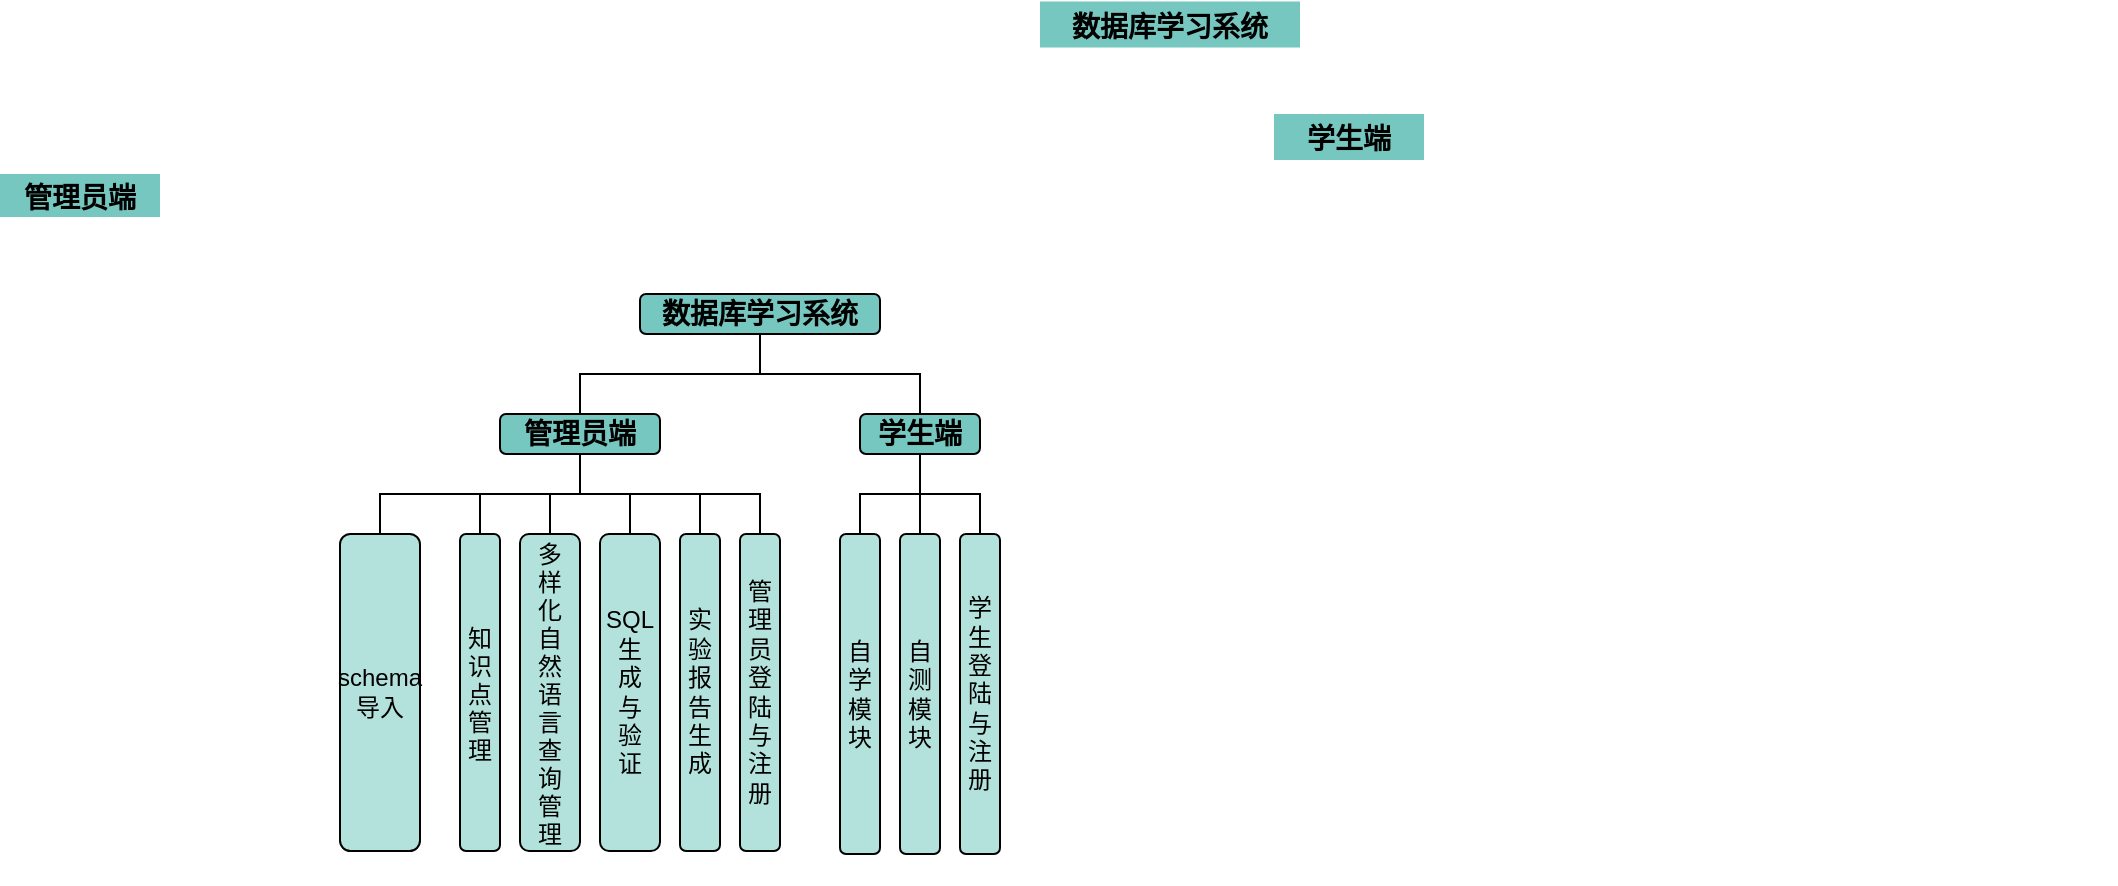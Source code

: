 <mxfile version="26.1.3">
  <diagram id="C5RBs43oDa-KdzZeNtuy" name="Page-1">
    <mxGraphModel dx="683" dy="421" grid="0" gridSize="10" guides="1" tooltips="1" connect="1" arrows="1" fold="1" page="1" pageScale="1" pageWidth="827" pageHeight="1169" background="none" math="0" shadow="0">
      <root>
        <mxCell id="WIyWlLk6GJQsqaUBKTNV-0" />
        <mxCell id="WIyWlLk6GJQsqaUBKTNV-1" parent="WIyWlLk6GJQsqaUBKTNV-0" />
        <mxCell id="w4PSEf6JW52mtWiH3uxk-0" value="数据库学习系统" style="swimlane;fontSize=14;fillColor=#76c7c0;strokeColor=none;" parent="WIyWlLk6GJQsqaUBKTNV-1" vertex="1">
          <mxGeometry x="710" y="23.75" width="130" height="441" as="geometry">
            <mxRectangle x="214" y="20" width="140" height="30" as="alternateBounds" />
          </mxGeometry>
        </mxCell>
        <mxCell id="w4PSEf6JW52mtWiH3uxk-14" value="" style="shape=image;verticalLabelPosition=bottom;labelBackgroundColor=default;verticalAlign=top;aspect=fixed;imageAspect=0;image=chrome-extension://ljfjnlcnpmabfcgcmffkmgainghokdpl/icons/icon-128.png;" parent="WIyWlLk6GJQsqaUBKTNV-1" vertex="1">
          <mxGeometry x="1120" y="150" width="128" height="128" as="geometry" />
        </mxCell>
        <mxCell id="w4PSEf6JW52mtWiH3uxk-15" value="" style="shape=image;verticalLabelPosition=bottom;labelBackgroundColor=default;verticalAlign=top;aspect=fixed;imageAspect=0;image=chrome-extension://ljfjnlcnpmabfcgcmffkmgainghokdpl/icons/icon-128.png;" parent="WIyWlLk6GJQsqaUBKTNV-1" vertex="1">
          <mxGeometry x="1120" y="200" width="128" height="128" as="geometry" />
        </mxCell>
        <mxCell id="w4PSEf6JW52mtWiH3uxk-9" value="学生端" style="swimlane;fontSize=14;fillColor=#76c7c0;strokeColor=none;" parent="WIyWlLk6GJQsqaUBKTNV-1" vertex="1">
          <mxGeometry x="827" y="80" width="75" height="30" as="geometry">
            <mxRectangle x="510" y="90" width="80" height="30" as="alternateBounds" />
          </mxGeometry>
        </mxCell>
        <mxCell id="w4PSEf6JW52mtWiH3uxk-1" value="管理员端" style="swimlane;fontSize=14;fillColor=#76c7c0;strokeColor=none;startSize=23;" parent="WIyWlLk6GJQsqaUBKTNV-1" vertex="1">
          <mxGeometry x="190" y="110" width="80" height="21.5" as="geometry">
            <mxRectangle x="640" y="78.5" width="100" height="30" as="alternateBounds" />
          </mxGeometry>
        </mxCell>
        <mxCell id="w4PSEf6JW52mtWiH3uxk-5" value="SQL&#xa;生&#xa;成&#xa;与&#xa;验&#xa;证" style="rounded=1;fillColor=#b3e2dc;labelPosition=center;verticalLabelPosition=middle;align=center;verticalAlign=middle;horizontal=1;whiteSpace=wrap;" parent="WIyWlLk6GJQsqaUBKTNV-1" vertex="1">
          <mxGeometry x="490" y="290" width="30" height="158.5" as="geometry" />
        </mxCell>
        <mxCell id="w4PSEf6JW52mtWiH3uxk-6" value="实&#xa;验报告生成" style="rounded=1;fillColor=#b3e2dc;labelPosition=center;verticalLabelPosition=middle;align=center;verticalAlign=middle;whiteSpace=wrap;" parent="WIyWlLk6GJQsqaUBKTNV-1" vertex="1">
          <mxGeometry x="530" y="290" width="20" height="158.5" as="geometry" />
        </mxCell>
        <mxCell id="w4PSEf6JW52mtWiH3uxk-13" value="知&#xa;识&#xa;点&#xa;管&#xa;理" style="rounded=1;fillColor=#b3e2dc" parent="WIyWlLk6GJQsqaUBKTNV-1" vertex="1">
          <mxGeometry x="420" y="290" width="20" height="158.5" as="geometry" />
        </mxCell>
        <mxCell id="w4PSEf6JW52mtWiH3uxk-2" value="schema&#xa;导入" style="rounded=1;fillColor=#b3e2dc;arcSize=13;direction=west;whiteSpace=wrap;" parent="WIyWlLk6GJQsqaUBKTNV-1" vertex="1">
          <mxGeometry x="360" y="290" width="40" height="158.5" as="geometry" />
        </mxCell>
        <mxCell id="w4PSEf6JW52mtWiH3uxk-7" value="管理员登陆与注册" style="rounded=1;fillColor=#b3e2dc;whiteSpace=wrap;" parent="WIyWlLk6GJQsqaUBKTNV-1" vertex="1">
          <mxGeometry x="560" y="290" width="20" height="158.5" as="geometry" />
        </mxCell>
        <mxCell id="w4PSEf6JW52mtWiH3uxk-4" value="多&#xa;样&#xa;化&#xa;自&#xa;然&#xa;语&#xa;言&#xa;查&#xa;询&#xa;管&#xa;理" style="rounded=1;fillColor=#b3e2dc" parent="WIyWlLk6GJQsqaUBKTNV-1" vertex="1">
          <mxGeometry x="450" y="290" width="30" height="158.5" as="geometry" />
        </mxCell>
        <mxCell id="w4PSEf6JW52mtWiH3uxk-10" value="学生登陆与注册" style="rounded=1;fillColor=#b3e2dc;whiteSpace=wrap;" parent="WIyWlLk6GJQsqaUBKTNV-1" vertex="1">
          <mxGeometry x="670" y="290" width="20" height="160" as="geometry" />
        </mxCell>
        <mxCell id="w4PSEf6JW52mtWiH3uxk-12" value="自测模块" style="rounded=1;fillColor=#b3e2dc;whiteSpace=wrap;" parent="WIyWlLk6GJQsqaUBKTNV-1" vertex="1">
          <mxGeometry x="640" y="290" width="20" height="160" as="geometry" />
        </mxCell>
        <mxCell id="w4PSEf6JW52mtWiH3uxk-11" value="自学模块" style="rounded=1;fillColor=#b3e2dc;whiteSpace=wrap;" parent="WIyWlLk6GJQsqaUBKTNV-1" vertex="1">
          <mxGeometry x="610" y="290" width="20" height="160" as="geometry" />
        </mxCell>
        <mxCell id="WpwaMpj4U6LPXMMj7fIu-9" style="edgeStyle=orthogonalEdgeStyle;rounded=0;orthogonalLoop=1;jettySize=auto;html=1;exitX=0.5;exitY=1;exitDx=0;exitDy=0;entryX=0.5;entryY=1;entryDx=0;entryDy=0;endArrow=none;startFill=0;" edge="1" parent="WIyWlLk6GJQsqaUBKTNV-1" source="WpwaMpj4U6LPXMMj7fIu-2" target="w4PSEf6JW52mtWiH3uxk-2">
          <mxGeometry relative="1" as="geometry" />
        </mxCell>
        <mxCell id="WpwaMpj4U6LPXMMj7fIu-10" style="edgeStyle=orthogonalEdgeStyle;rounded=0;orthogonalLoop=1;jettySize=auto;html=1;exitX=0.5;exitY=1;exitDx=0;exitDy=0;strokeColor=default;align=center;verticalAlign=middle;fontFamily=Helvetica;fontSize=11;fontColor=default;labelBackgroundColor=default;startFill=0;endArrow=none;" edge="1" parent="WIyWlLk6GJQsqaUBKTNV-1" source="WpwaMpj4U6LPXMMj7fIu-2" target="w4PSEf6JW52mtWiH3uxk-13">
          <mxGeometry relative="1" as="geometry" />
        </mxCell>
        <mxCell id="WpwaMpj4U6LPXMMj7fIu-11" style="edgeStyle=orthogonalEdgeStyle;rounded=0;orthogonalLoop=1;jettySize=auto;html=1;exitX=0.5;exitY=1;exitDx=0;exitDy=0;entryX=0.5;entryY=0;entryDx=0;entryDy=0;strokeColor=default;align=center;verticalAlign=middle;fontFamily=Helvetica;fontSize=11;fontColor=default;labelBackgroundColor=default;startFill=0;endArrow=none;" edge="1" parent="WIyWlLk6GJQsqaUBKTNV-1" source="WpwaMpj4U6LPXMMj7fIu-2" target="w4PSEf6JW52mtWiH3uxk-4">
          <mxGeometry relative="1" as="geometry" />
        </mxCell>
        <mxCell id="WpwaMpj4U6LPXMMj7fIu-12" style="edgeStyle=orthogonalEdgeStyle;rounded=0;orthogonalLoop=1;jettySize=auto;html=1;exitX=0.5;exitY=1;exitDx=0;exitDy=0;strokeColor=default;align=center;verticalAlign=middle;fontFamily=Helvetica;fontSize=11;fontColor=default;labelBackgroundColor=default;startFill=0;endArrow=none;" edge="1" parent="WIyWlLk6GJQsqaUBKTNV-1" source="WpwaMpj4U6LPXMMj7fIu-2" target="w4PSEf6JW52mtWiH3uxk-5">
          <mxGeometry relative="1" as="geometry" />
        </mxCell>
        <mxCell id="WpwaMpj4U6LPXMMj7fIu-13" style="edgeStyle=orthogonalEdgeStyle;rounded=0;orthogonalLoop=1;jettySize=auto;html=1;exitX=0.5;exitY=1;exitDx=0;exitDy=0;strokeColor=default;align=center;verticalAlign=middle;fontFamily=Helvetica;fontSize=11;fontColor=default;labelBackgroundColor=default;startFill=0;endArrow=none;" edge="1" parent="WIyWlLk6GJQsqaUBKTNV-1" source="WpwaMpj4U6LPXMMj7fIu-2" target="w4PSEf6JW52mtWiH3uxk-6">
          <mxGeometry relative="1" as="geometry" />
        </mxCell>
        <mxCell id="WpwaMpj4U6LPXMMj7fIu-14" style="edgeStyle=orthogonalEdgeStyle;rounded=0;orthogonalLoop=1;jettySize=auto;html=1;exitX=0.5;exitY=1;exitDx=0;exitDy=0;strokeColor=default;align=center;verticalAlign=middle;fontFamily=Helvetica;fontSize=11;fontColor=default;labelBackgroundColor=default;startFill=0;endArrow=none;" edge="1" parent="WIyWlLk6GJQsqaUBKTNV-1" source="WpwaMpj4U6LPXMMj7fIu-2" target="w4PSEf6JW52mtWiH3uxk-7">
          <mxGeometry relative="1" as="geometry" />
        </mxCell>
        <mxCell id="WpwaMpj4U6LPXMMj7fIu-2" value="管理员端" style="rounded=1;whiteSpace=wrap;html=1;align=center;verticalAlign=middle;fontFamily=Helvetica;fontSize=14;fontColor=default;fontStyle=1;fillColor=#76c7c0;" vertex="1" parent="WIyWlLk6GJQsqaUBKTNV-1">
          <mxGeometry x="440" y="230" width="80" height="20" as="geometry" />
        </mxCell>
        <mxCell id="WpwaMpj4U6LPXMMj7fIu-15" style="edgeStyle=orthogonalEdgeStyle;rounded=0;orthogonalLoop=1;jettySize=auto;html=1;exitX=0.5;exitY=1;exitDx=0;exitDy=0;entryX=0.5;entryY=0;entryDx=0;entryDy=0;strokeColor=default;align=center;verticalAlign=middle;fontFamily=Helvetica;fontSize=11;fontColor=default;labelBackgroundColor=default;startFill=0;endArrow=none;" edge="1" parent="WIyWlLk6GJQsqaUBKTNV-1" source="WpwaMpj4U6LPXMMj7fIu-3" target="w4PSEf6JW52mtWiH3uxk-12">
          <mxGeometry relative="1" as="geometry" />
        </mxCell>
        <mxCell id="WpwaMpj4U6LPXMMj7fIu-16" style="edgeStyle=orthogonalEdgeStyle;rounded=0;orthogonalLoop=1;jettySize=auto;html=1;exitX=0.5;exitY=1;exitDx=0;exitDy=0;entryX=0.5;entryY=0;entryDx=0;entryDy=0;strokeColor=default;align=center;verticalAlign=middle;fontFamily=Helvetica;fontSize=11;fontColor=default;labelBackgroundColor=default;startFill=0;endArrow=none;" edge="1" parent="WIyWlLk6GJQsqaUBKTNV-1" source="WpwaMpj4U6LPXMMj7fIu-3" target="w4PSEf6JW52mtWiH3uxk-11">
          <mxGeometry relative="1" as="geometry" />
        </mxCell>
        <mxCell id="WpwaMpj4U6LPXMMj7fIu-17" style="edgeStyle=orthogonalEdgeStyle;rounded=0;orthogonalLoop=1;jettySize=auto;html=1;exitX=0.5;exitY=1;exitDx=0;exitDy=0;entryX=0.5;entryY=0;entryDx=0;entryDy=0;strokeColor=default;align=center;verticalAlign=middle;fontFamily=Helvetica;fontSize=11;fontColor=default;labelBackgroundColor=default;startFill=0;endArrow=none;" edge="1" parent="WIyWlLk6GJQsqaUBKTNV-1" source="WpwaMpj4U6LPXMMj7fIu-3" target="w4PSEf6JW52mtWiH3uxk-10">
          <mxGeometry relative="1" as="geometry" />
        </mxCell>
        <mxCell id="WpwaMpj4U6LPXMMj7fIu-3" value="学生端" style="rounded=1;whiteSpace=wrap;html=1;align=center;verticalAlign=middle;fontFamily=Helvetica;fontSize=14;fontColor=default;fontStyle=1;fillColor=#76c7c0;" vertex="1" parent="WIyWlLk6GJQsqaUBKTNV-1">
          <mxGeometry x="620" y="230" width="60" height="20" as="geometry" />
        </mxCell>
        <mxCell id="WpwaMpj4U6LPXMMj7fIu-6" style="edgeStyle=orthogonalEdgeStyle;rounded=0;orthogonalLoop=1;jettySize=auto;html=1;exitX=0.5;exitY=1;exitDx=0;exitDy=0;endArrow=none;startFill=0;" edge="1" parent="WIyWlLk6GJQsqaUBKTNV-1" source="WpwaMpj4U6LPXMMj7fIu-4" target="WpwaMpj4U6LPXMMj7fIu-2">
          <mxGeometry relative="1" as="geometry" />
        </mxCell>
        <mxCell id="WpwaMpj4U6LPXMMj7fIu-8" style="edgeStyle=orthogonalEdgeStyle;rounded=0;orthogonalLoop=1;jettySize=auto;html=1;exitX=0.5;exitY=1;exitDx=0;exitDy=0;entryX=0.5;entryY=0;entryDx=0;entryDy=0;endArrow=none;startFill=0;" edge="1" parent="WIyWlLk6GJQsqaUBKTNV-1" source="WpwaMpj4U6LPXMMj7fIu-4" target="WpwaMpj4U6LPXMMj7fIu-3">
          <mxGeometry relative="1" as="geometry" />
        </mxCell>
        <mxCell id="WpwaMpj4U6LPXMMj7fIu-4" value="数据库学习系统" style="rounded=1;whiteSpace=wrap;html=1;align=center;verticalAlign=middle;fontFamily=Helvetica;fontSize=14;fontColor=default;fontStyle=1;fillColor=#76c7c0;" vertex="1" parent="WIyWlLk6GJQsqaUBKTNV-1">
          <mxGeometry x="510" y="170" width="120" height="20" as="geometry" />
        </mxCell>
      </root>
    </mxGraphModel>
  </diagram>
</mxfile>
